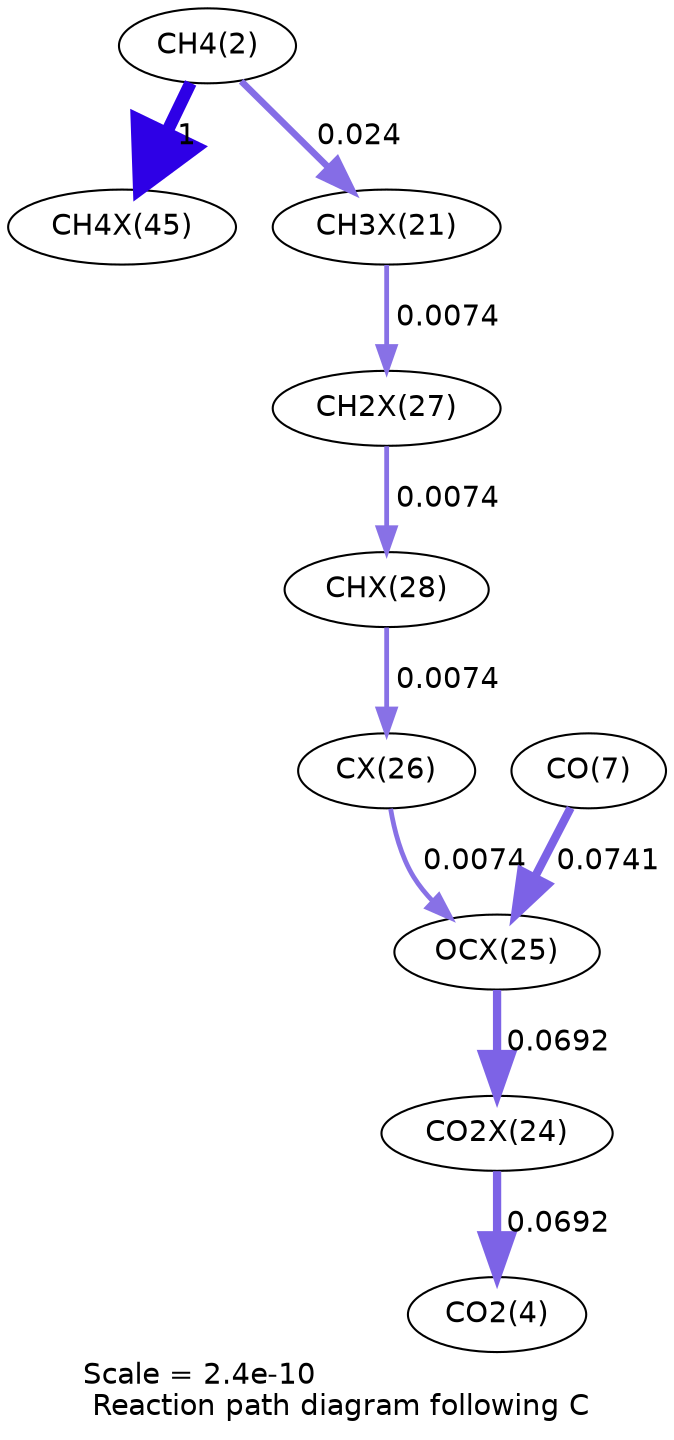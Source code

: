 digraph reaction_paths {
center=1;
s4 -> s35[fontname="Helvetica", penwidth=6, arrowsize=3, color="0.7, 1.5, 0.9"
, label=" 1"];
s4 -> s27[fontname="Helvetica", penwidth=3.18, arrowsize=1.59, color="0.7, 0.524, 0.9"
, label=" 0.024"];
s27 -> s33[fontname="Helvetica", penwidth=2.3, arrowsize=1.15, color="0.7, 0.507, 0.9"
, label=" 0.0074"];
s33 -> s34[fontname="Helvetica", penwidth=2.3, arrowsize=1.15, color="0.7, 0.507, 0.9"
, label=" 0.0074"];
s34 -> s32[fontname="Helvetica", penwidth=2.3, arrowsize=1.15, color="0.7, 0.507, 0.9"
, label=" 0.0074"];
s32 -> s31[fontname="Helvetica", penwidth=2.3, arrowsize=1.15, color="0.7, 0.507, 0.9"
, label=" 0.0074"];
s9 -> s31[fontname="Helvetica", penwidth=4.04, arrowsize=2.02, color="0.7, 0.574, 0.9"
, label=" 0.0741"];
s31 -> s30[fontname="Helvetica", penwidth=3.98, arrowsize=1.99, color="0.7, 0.569, 0.9"
, label=" 0.0692"];
s30 -> s6[fontname="Helvetica", penwidth=3.98, arrowsize=1.99, color="0.7, 0.569, 0.9"
, label=" 0.0692"];
s4 [ fontname="Helvetica", label="CH4(2)"];
s6 [ fontname="Helvetica", label="CO2(4)"];
s9 [ fontname="Helvetica", label="CO(7)"];
s27 [ fontname="Helvetica", label="CH3X(21)"];
s30 [ fontname="Helvetica", label="CO2X(24)"];
s31 [ fontname="Helvetica", label="OCX(25)"];
s32 [ fontname="Helvetica", label="CX(26)"];
s33 [ fontname="Helvetica", label="CH2X(27)"];
s34 [ fontname="Helvetica", label="CHX(28)"];
s35 [ fontname="Helvetica", label="CH4X(45)"];
 label = "Scale = 2.4e-10\l Reaction path diagram following C";
 fontname = "Helvetica";
}
